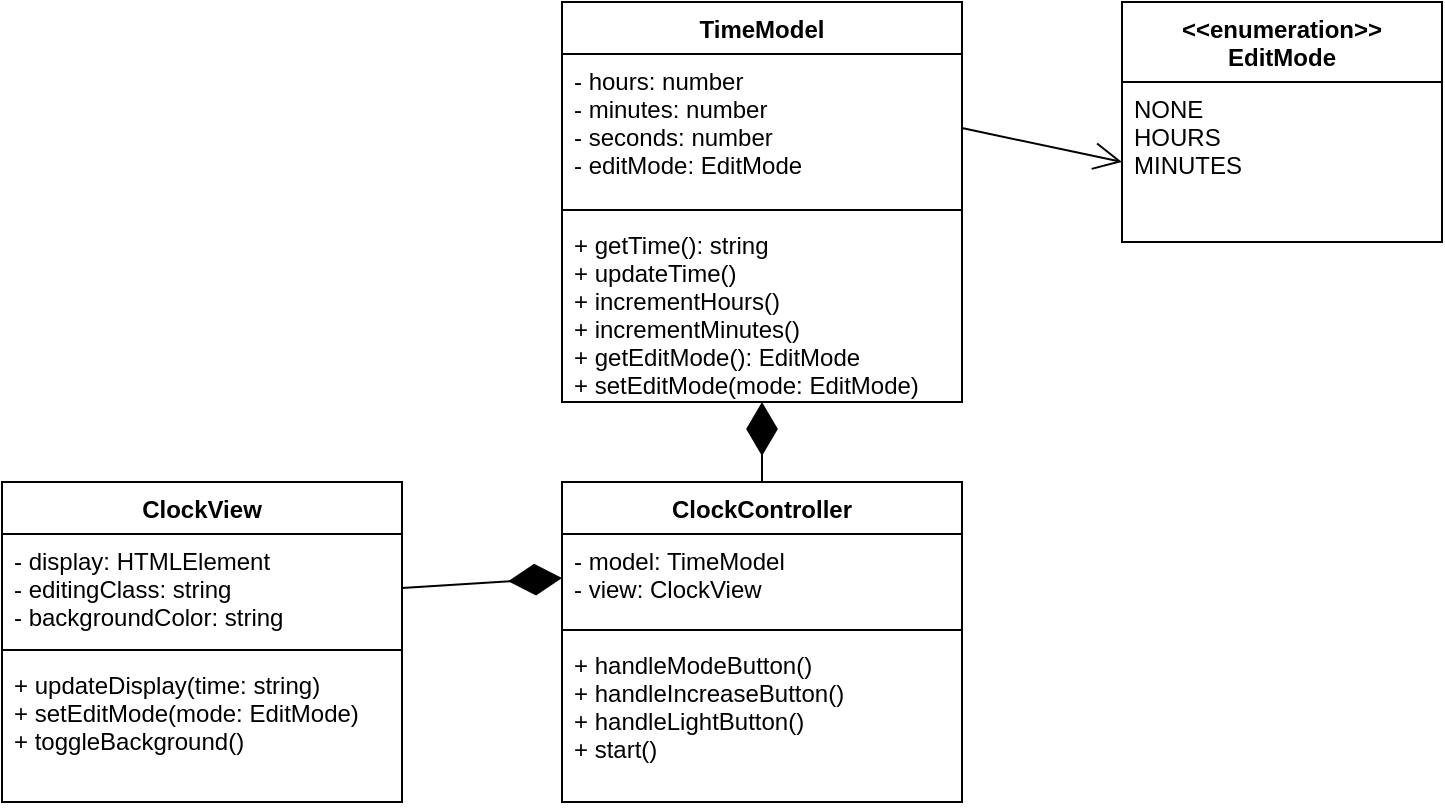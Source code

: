<mxfile version="26.0.11" pages="2">
  <diagram id="C5RBs43oDa-KdzZeNtuy" name="Partie A">
    <mxGraphModel dx="1434" dy="772" grid="1" gridSize="10" guides="1" tooltips="1" connect="1" arrows="1" fold="1" page="1" pageScale="1" pageWidth="827" pageHeight="1169" math="0" shadow="0">
      <root>
        <mxCell id="WIyWlLk6GJQsqaUBKTNV-0" />
        <mxCell id="WIyWlLk6GJQsqaUBKTNV-1" parent="WIyWlLk6GJQsqaUBKTNV-0" />
        <mxCell id="8g5Dx5ldgpM851WTjlY_-0" value="TimeModel" style="swimlane;fontStyle=1;align=center;verticalAlign=top;childLayout=stackLayout;horizontal=1;startSize=26;horizontalStack=0;resizeParent=1;resizeParentMax=0;resizeLast=0;collapsible=1;marginBottom=0;" vertex="1" parent="WIyWlLk6GJQsqaUBKTNV-1">
          <mxGeometry x="320" y="96" width="200" height="200" as="geometry" />
        </mxCell>
        <mxCell id="8g5Dx5ldgpM851WTjlY_-1" value="- hours: number&#xa;- minutes: number&#xa;- seconds: number&#xa;- editMode: EditMode" style="text;strokeColor=none;fillColor=none;align=left;verticalAlign=top;spacingLeft=4;spacingRight=4;overflow=hidden;rotatable=0;points=[[0,0.5],[1,0.5]];portConstraint=eastwest;" vertex="1" parent="8g5Dx5ldgpM851WTjlY_-0">
          <mxGeometry y="26" width="200" height="74" as="geometry" />
        </mxCell>
        <mxCell id="8g5Dx5ldgpM851WTjlY_-2" value="" style="line;strokeWidth=1;fillColor=none;align=left;verticalAlign=middle;spacingTop=-1;spacingLeft=3;spacingRight=3;rotatable=0;labelPosition=right;points=[];portConstraint=eastwest;" vertex="1" parent="8g5Dx5ldgpM851WTjlY_-0">
          <mxGeometry y="100" width="200" height="8" as="geometry" />
        </mxCell>
        <mxCell id="8g5Dx5ldgpM851WTjlY_-3" value="+ getTime(): string&#xa;+ updateTime()&#xa;+ incrementHours()&#xa;+ incrementMinutes()&#xa;+ getEditMode(): EditMode&#xa;+ setEditMode(mode: EditMode)" style="text;strokeColor=none;fillColor=none;align=left;verticalAlign=top;spacingLeft=4;spacingRight=4;overflow=hidden;rotatable=0;points=[[0,0.5],[1,0.5]];portConstraint=eastwest;" vertex="1" parent="8g5Dx5ldgpM851WTjlY_-0">
          <mxGeometry y="108" width="200" height="92" as="geometry" />
        </mxCell>
        <mxCell id="8g5Dx5ldgpM851WTjlY_-4" value="ClockView" style="swimlane;fontStyle=1;align=center;verticalAlign=top;childLayout=stackLayout;horizontal=1;startSize=26;horizontalStack=0;resizeParent=1;resizeParentMax=0;resizeLast=0;collapsible=1;marginBottom=0;" vertex="1" parent="WIyWlLk6GJQsqaUBKTNV-1">
          <mxGeometry x="40" y="336" width="200" height="160" as="geometry" />
        </mxCell>
        <mxCell id="8g5Dx5ldgpM851WTjlY_-5" value="- display: HTMLElement&#xa;- editingClass: string&#xa;- backgroundColor: string" style="text;strokeColor=none;fillColor=none;align=left;verticalAlign=top;spacingLeft=4;spacingRight=4;overflow=hidden;rotatable=0;points=[[0,0.5],[1,0.5]];portConstraint=eastwest;" vertex="1" parent="8g5Dx5ldgpM851WTjlY_-4">
          <mxGeometry y="26" width="200" height="54" as="geometry" />
        </mxCell>
        <mxCell id="8g5Dx5ldgpM851WTjlY_-6" value="" style="line;strokeWidth=1;fillColor=none;align=left;verticalAlign=middle;spacingTop=-1;spacingLeft=3;spacingRight=3;rotatable=0;labelPosition=right;points=[];portConstraint=eastwest;" vertex="1" parent="8g5Dx5ldgpM851WTjlY_-4">
          <mxGeometry y="80" width="200" height="8" as="geometry" />
        </mxCell>
        <mxCell id="8g5Dx5ldgpM851WTjlY_-7" value="+ updateDisplay(time: string)&#xa;+ setEditMode(mode: EditMode)&#xa;+ toggleBackground()" style="text;strokeColor=none;fillColor=none;align=left;verticalAlign=top;spacingLeft=4;spacingRight=4;overflow=hidden;rotatable=0;points=[[0,0.5],[1,0.5]];portConstraint=eastwest;" vertex="1" parent="8g5Dx5ldgpM851WTjlY_-4">
          <mxGeometry y="88" width="200" height="72" as="geometry" />
        </mxCell>
        <mxCell id="8g5Dx5ldgpM851WTjlY_-8" value="ClockController" style="swimlane;fontStyle=1;align=center;verticalAlign=top;childLayout=stackLayout;horizontal=1;startSize=26;horizontalStack=0;resizeParent=1;resizeParentMax=0;resizeLast=0;collapsible=1;marginBottom=0;" vertex="1" parent="WIyWlLk6GJQsqaUBKTNV-1">
          <mxGeometry x="320" y="336" width="200" height="160" as="geometry" />
        </mxCell>
        <mxCell id="8g5Dx5ldgpM851WTjlY_-9" value="- model: TimeModel&#xa;- view: ClockView" style="text;strokeColor=none;fillColor=none;align=left;verticalAlign=top;spacingLeft=4;spacingRight=4;overflow=hidden;rotatable=0;points=[[0,0.5],[1,0.5]];portConstraint=eastwest;" vertex="1" parent="8g5Dx5ldgpM851WTjlY_-8">
          <mxGeometry y="26" width="200" height="44" as="geometry" />
        </mxCell>
        <mxCell id="8g5Dx5ldgpM851WTjlY_-10" value="" style="line;strokeWidth=1;fillColor=none;align=left;verticalAlign=middle;spacingTop=-1;spacingLeft=3;spacingRight=3;rotatable=0;labelPosition=right;points=[];portConstraint=eastwest;" vertex="1" parent="8g5Dx5ldgpM851WTjlY_-8">
          <mxGeometry y="70" width="200" height="8" as="geometry" />
        </mxCell>
        <mxCell id="8g5Dx5ldgpM851WTjlY_-11" value="+ handleModeButton()&#xa;+ handleIncreaseButton()&#xa;+ handleLightButton()&#xa;+ start()" style="text;strokeColor=none;fillColor=none;align=left;verticalAlign=top;spacingLeft=4;spacingRight=4;overflow=hidden;rotatable=0;points=[[0,0.5],[1,0.5]];portConstraint=eastwest;" vertex="1" parent="8g5Dx5ldgpM851WTjlY_-8">
          <mxGeometry y="78" width="200" height="82" as="geometry" />
        </mxCell>
        <mxCell id="8g5Dx5ldgpM851WTjlY_-12" value="&lt;&lt;enumeration&gt;&gt;&#xa;EditMode" style="swimlane;fontStyle=1;align=center;verticalAlign=top;childLayout=stackLayout;horizontal=1;startSize=40;horizontalStack=0;resizeParent=1;resizeParentMax=0;resizeLast=0;collapsible=1;marginBottom=0;" vertex="1" parent="WIyWlLk6GJQsqaUBKTNV-1">
          <mxGeometry x="600" y="96" width="160" height="120" as="geometry" />
        </mxCell>
        <mxCell id="8g5Dx5ldgpM851WTjlY_-13" value="NONE&#xa;HOURS&#xa;MINUTES" style="text;strokeColor=none;fillColor=none;align=left;verticalAlign=top;spacingLeft=4;spacingRight=4;overflow=hidden;rotatable=0;points=[[0,0.5],[1,0.5]];portConstraint=eastwest;" vertex="1" parent="8g5Dx5ldgpM851WTjlY_-12">
          <mxGeometry y="40" width="160" height="80" as="geometry" />
        </mxCell>
        <mxCell id="8g5Dx5ldgpM851WTjlY_-14" value="" style="endArrow=diamondThin;endFill=1;endSize=24;html=1;rounded=0;exitX=0.5;exitY=0;exitDx=0;exitDy=0;entryX=0.5;entryY=1;entryDx=0;entryDy=0;" edge="1" parent="WIyWlLk6GJQsqaUBKTNV-1" source="8g5Dx5ldgpM851WTjlY_-8" target="8g5Dx5ldgpM851WTjlY_-0">
          <mxGeometry width="160" relative="1" as="geometry" />
        </mxCell>
        <mxCell id="8g5Dx5ldgpM851WTjlY_-15" value="" style="endArrow=diamondThin;endFill=1;endSize=24;html=1;rounded=0;exitX=1;exitY=0.5;exitDx=0;exitDy=0;entryX=0;entryY=0.5;entryDx=0;entryDy=0;" edge="1" parent="WIyWlLk6GJQsqaUBKTNV-1" source="8g5Dx5ldgpM851WTjlY_-5" target="8g5Dx5ldgpM851WTjlY_-9">
          <mxGeometry width="160" relative="1" as="geometry" />
        </mxCell>
        <mxCell id="8g5Dx5ldgpM851WTjlY_-16" value="" style="endArrow=open;endFill=0;endSize=12;html=1;rounded=0;exitX=1;exitY=0.5;exitDx=0;exitDy=0;entryX=0;entryY=0.5;entryDx=0;entryDy=0;" edge="1" parent="WIyWlLk6GJQsqaUBKTNV-1" source="8g5Dx5ldgpM851WTjlY_-1" target="8g5Dx5ldgpM851WTjlY_-13">
          <mxGeometry width="160" relative="1" as="geometry" />
        </mxCell>
      </root>
    </mxGraphModel>
  </diagram>
  <diagram id="D6VsHzw_V4ztcFcWkHy6" name="Partie B">
    <mxGraphModel dx="1434" dy="772" grid="1" gridSize="10" guides="1" tooltips="1" connect="1" arrows="1" fold="1" page="1" pageScale="1" pageWidth="827" pageHeight="1169" math="0" shadow="0">
      <root>
        <mxCell id="0" />
        <mxCell id="1" parent="0" />
        <mxCell id="yJmKZi9Ls8c1UUAMcajD-1" value="ClockController" style="swimlane;fontStyle=1;align=center;verticalAlign=top;childLayout=stackLayout;horizontal=1;startSize=26;horizontalStack=0;resizeParent=1;resizeParentMax=0;resizeLast=0;collapsible=1;marginBottom=0;" vertex="1" parent="1">
          <mxGeometry x="40" y="40" width="200" height="190" as="geometry" />
        </mxCell>
        <mxCell id="yJmKZi9Ls8c1UUAMcajD-2" value="- model: ClockModel&#xa;- view: ClockView&#xa;- static intervalId: number&#xa;- static clocks: ClockController[]" style="text;strokeColor=none;fillColor=none;align=left;verticalAlign=top;spacingLeft=4;spacingRight=4;overflow=hidden;rotatable=0;points=[[0,0.5],[1,0.5]];portConstraint=eastwest;" vertex="1" parent="yJmKZi9Ls8c1UUAMcajD-1">
          <mxGeometry y="26" width="200" height="74" as="geometry" />
        </mxCell>
        <mxCell id="yJmKZi9Ls8c1UUAMcajD-3" value="" style="line;strokeWidth=1;fillColor=none;align=left;verticalAlign=middle;spacingTop=-1;spacingLeft=3;spacingRight=3;rotatable=0;labelPosition=right;points=[];portConstraint=eastwest;" vertex="1" parent="yJmKZi9Ls8c1UUAMcajD-1">
          <mxGeometry y="100" width="200" height="8" as="geometry" />
        </mxCell>
        <mxCell id="yJmKZi9Ls8c1UUAMcajD-4" value="+ handleModeButton(): void&#xa;+ handleIncreaseButton(): void&#xa;+ handleLightButton(): void&#xa;+ handleFormatButton(): void&#xa;+ handleResetButton(): void" style="text;strokeColor=none;fillColor=none;align=left;verticalAlign=top;spacingLeft=4;spacingRight=4;overflow=hidden;rotatable=0;points=[[0,0.5],[1,0.5]];portConstraint=eastwest;" vertex="1" parent="yJmKZi9Ls8c1UUAMcajD-1">
          <mxGeometry y="108" width="200" height="82" as="geometry" />
        </mxCell>
        <mxCell id="yJmKZi9Ls8c1UUAMcajD-5" value="ClockModel" style="swimlane;fontStyle=1;align=center;verticalAlign=top;childLayout=stackLayout;horizontal=1;startSize=26;horizontalStack=0;resizeParent=1;resizeParentMax=0;resizeLast=0;collapsible=1;marginBottom=0;" vertex="1" parent="1">
          <mxGeometry x="320" y="40" width="200" height="190" as="geometry" />
        </mxCell>
        <mxCell id="yJmKZi9Ls8c1UUAMcajD-6" value="- state: ClockState" style="text;strokeColor=none;fillColor=none;align=left;verticalAlign=top;spacingLeft=4;spacingRight=4;overflow=hidden;rotatable=0;points=[[0,0.5],[1,0.5]];portConstraint=eastwest;" vertex="1" parent="yJmKZi9Ls8c1UUAMcajD-5">
          <mxGeometry y="26" width="200" height="26" as="geometry" />
        </mxCell>
        <mxCell id="yJmKZi9Ls8c1UUAMcajD-7" value="" style="line;strokeWidth=1;fillColor=none;align=left;verticalAlign=middle;spacingTop=-1;spacingLeft=3;spacingRight=3;rotatable=0;labelPosition=right;points=[];portConstraint=eastwest;" vertex="1" parent="yJmKZi9Ls8c1UUAMcajD-5">
          <mxGeometry y="52" width="200" height="8" as="geometry" />
        </mxCell>
        <mxCell id="yJmKZi9Ls8c1UUAMcajD-8" value="+ resetTime(): void&#xa;+ getTime(): string&#xa;+ updateTime(): void&#xa;+ incrementHours(): void&#xa;+ incrementMinutes(): void&#xa;+ toggleTimeFormat(): void&#xa;+ getEditMode(): EditMode&#xa;+ setEditMode(mode: EditMode): void" style="text;strokeColor=none;fillColor=none;align=left;verticalAlign=top;spacingLeft=4;spacingRight=4;overflow=hidden;rotatable=0;points=[[0,0.5],[1,0.5]];portConstraint=eastwest;" vertex="1" parent="yJmKZi9Ls8c1UUAMcajD-5">
          <mxGeometry y="60" width="200" height="130" as="geometry" />
        </mxCell>
        <mxCell id="yJmKZi9Ls8c1UUAMcajD-9" value="ClockView" style="swimlane;fontStyle=1;align=center;verticalAlign=top;childLayout=stackLayout;horizontal=1;startSize=26;horizontalStack=0;resizeParent=1;resizeParentMax=0;resizeLast=0;collapsible=1;marginBottom=0;" vertex="1" parent="1">
          <mxGeometry x="40" y="280" width="200" height="190" as="geometry" />
        </mxCell>
        <mxCell id="yJmKZi9Ls8c1UUAMcajD-10" value="- display: HTMLElement&#xa;- container: HTMLElement&#xa;- id: string&#xa;- timeZoneOffset: number" style="text;strokeColor=none;fillColor=none;align=left;verticalAlign=top;spacingLeft=4;spacingRight=4;overflow=hidden;rotatable=0;points=[[0,0.5],[1,0.5]];portConstraint=eastwest;" vertex="1" parent="yJmKZi9Ls8c1UUAMcajD-9">
          <mxGeometry y="26" width="200" height="74" as="geometry" />
        </mxCell>
        <mxCell id="yJmKZi9Ls8c1UUAMcajD-11" value="" style="line;strokeWidth=1;fillColor=none;align=left;verticalAlign=middle;spacingTop=-1;spacingLeft=3;spacingRight=3;rotatable=0;labelPosition=right;points=[];portConstraint=eastwest;" vertex="1" parent="yJmKZi9Ls8c1UUAMcajD-9">
          <mxGeometry y="100" width="200" height="8" as="geometry" />
        </mxCell>
        <mxCell id="yJmKZi9Ls8c1UUAMcajD-12" value="+ updateDisplay(): void&#xa;+ remove(): void&#xa;+ setEditMode(): void&#xa;+ toggleBackground(): void&#xa;+ getId(): string" style="text;strokeColor=none;fillColor=none;align=left;verticalAlign=top;spacingLeft=4;spacingRight=4;overflow=hidden;rotatable=0;points=[[0,0.5],[1,0.5]];portConstraint=eastwest;" vertex="1" parent="yJmKZi9Ls8c1UUAMcajD-9">
          <mxGeometry y="108" width="200" height="82" as="geometry" />
        </mxCell>
        <mxCell id="yJmKZi9Ls8c1UUAMcajD-13" value="" style="endArrow=diamondThin;endFill=1;endSize=24;html=1;rounded=0;exitX=1;exitY=0.5;exitDx=0;exitDy=0;entryX=0;entryY=0.5;entryDx=0;entryDy=0;" edge="1" parent="1" source="yJmKZi9Ls8c1UUAMcajD-2" target="yJmKZi9Ls8c1UUAMcajD-6">
          <mxGeometry width="160" relative="1" as="geometry">
            <mxPoint x="330" y="390" as="sourcePoint" />
            <mxPoint x="490" y="390" as="targetPoint" />
          </mxGeometry>
        </mxCell>
        <mxCell id="yJmKZi9Ls8c1UUAMcajD-14" value="" style="endArrow=diamondThin;endFill=1;endSize=24;html=1;rounded=0;exitX=0.5;exitY=0;exitDx=0;exitDy=0;" edge="1" parent="1" source="yJmKZi9Ls8c1UUAMcajD-9" target="yJmKZi9Ls8c1UUAMcajD-4">
          <mxGeometry width="160" relative="1" as="geometry">
            <mxPoint x="330" y="390" as="sourcePoint" />
            <mxPoint x="490" y="390" as="targetPoint" />
          </mxGeometry>
        </mxCell>
        <mxCell id="yJmKZi9Ls8c1UUAMcajD-15" value="«interface»&#xa;ClockState" style="swimlane;fontStyle=1;align=center;verticalAlign=top;childLayout=stackLayout;horizontal=1;startSize=40;horizontalStack=0;resizeParent=1;resizeParentMax=0;resizeLast=0;collapsible=1;marginBottom=0;" vertex="1" parent="1">
          <mxGeometry x="320" y="280" width="200" height="140" as="geometry" />
        </mxCell>
        <mxCell id="yJmKZi9Ls8c1UUAMcajD-16" value="+ hours: number&#xa;+ minutes: number&#xa;+ seconds: number&#xa;+ timeZoneOffset: number&#xa;+ is24HFormat: boolean&#xa;+ editMode: EditMode" style="text;strokeColor=none;fillColor=none;align=left;verticalAlign=top;spacingLeft=4;spacingRight=4;overflow=hidden;rotatable=0;points=[[0,0.5],[1,0.5]];portConstraint=eastwest;" vertex="1" parent="yJmKZi9Ls8c1UUAMcajD-15">
          <mxGeometry y="40" width="200" height="100" as="geometry" />
        </mxCell>
        <mxCell id="yJmKZi9Ls8c1UUAMcajD-17" value="«enumeration»&#xa;EditMode" style="swimlane;fontStyle=1;align=center;verticalAlign=top;childLayout=stackLayout;horizontal=1;startSize=40;horizontalStack=0;resizeParent=1;resizeParentMax=0;resizeLast=0;collapsible=1;marginBottom=0;" vertex="1" parent="1">
          <mxGeometry x="600" y="280" width="160" height="120" as="geometry" />
        </mxCell>
        <mxCell id="yJmKZi9Ls8c1UUAMcajD-18" value="NONE&#xa;HOURS&#xa;MINUTES" style="text;strokeColor=none;fillColor=none;align=left;verticalAlign=top;spacingLeft=4;spacingRight=4;overflow=hidden;rotatable=0;points=[[0,0.5],[1,0.5]];portConstraint=eastwest;" vertex="1" parent="yJmKZi9Ls8c1UUAMcajD-17">
          <mxGeometry y="40" width="160" height="80" as="geometry" />
        </mxCell>
        <mxCell id="Hr64uC81dTfsTRPNJEpl-1" style="edgeStyle=orthogonalEdgeStyle;rounded=0;orthogonalLoop=1;jettySize=auto;html=1;" edge="1" parent="1" source="yJmKZi9Ls8c1UUAMcajD-18" target="yJmKZi9Ls8c1UUAMcajD-16">
          <mxGeometry relative="1" as="geometry" />
        </mxCell>
        <mxCell id="Hr64uC81dTfsTRPNJEpl-3" style="edgeStyle=orthogonalEdgeStyle;rounded=0;orthogonalLoop=1;jettySize=auto;html=1;entryX=0.425;entryY=1;entryDx=0;entryDy=0;entryPerimeter=0;" edge="1" parent="1" source="yJmKZi9Ls8c1UUAMcajD-15" target="yJmKZi9Ls8c1UUAMcajD-8">
          <mxGeometry relative="1" as="geometry" />
        </mxCell>
      </root>
    </mxGraphModel>
  </diagram>
</mxfile>
